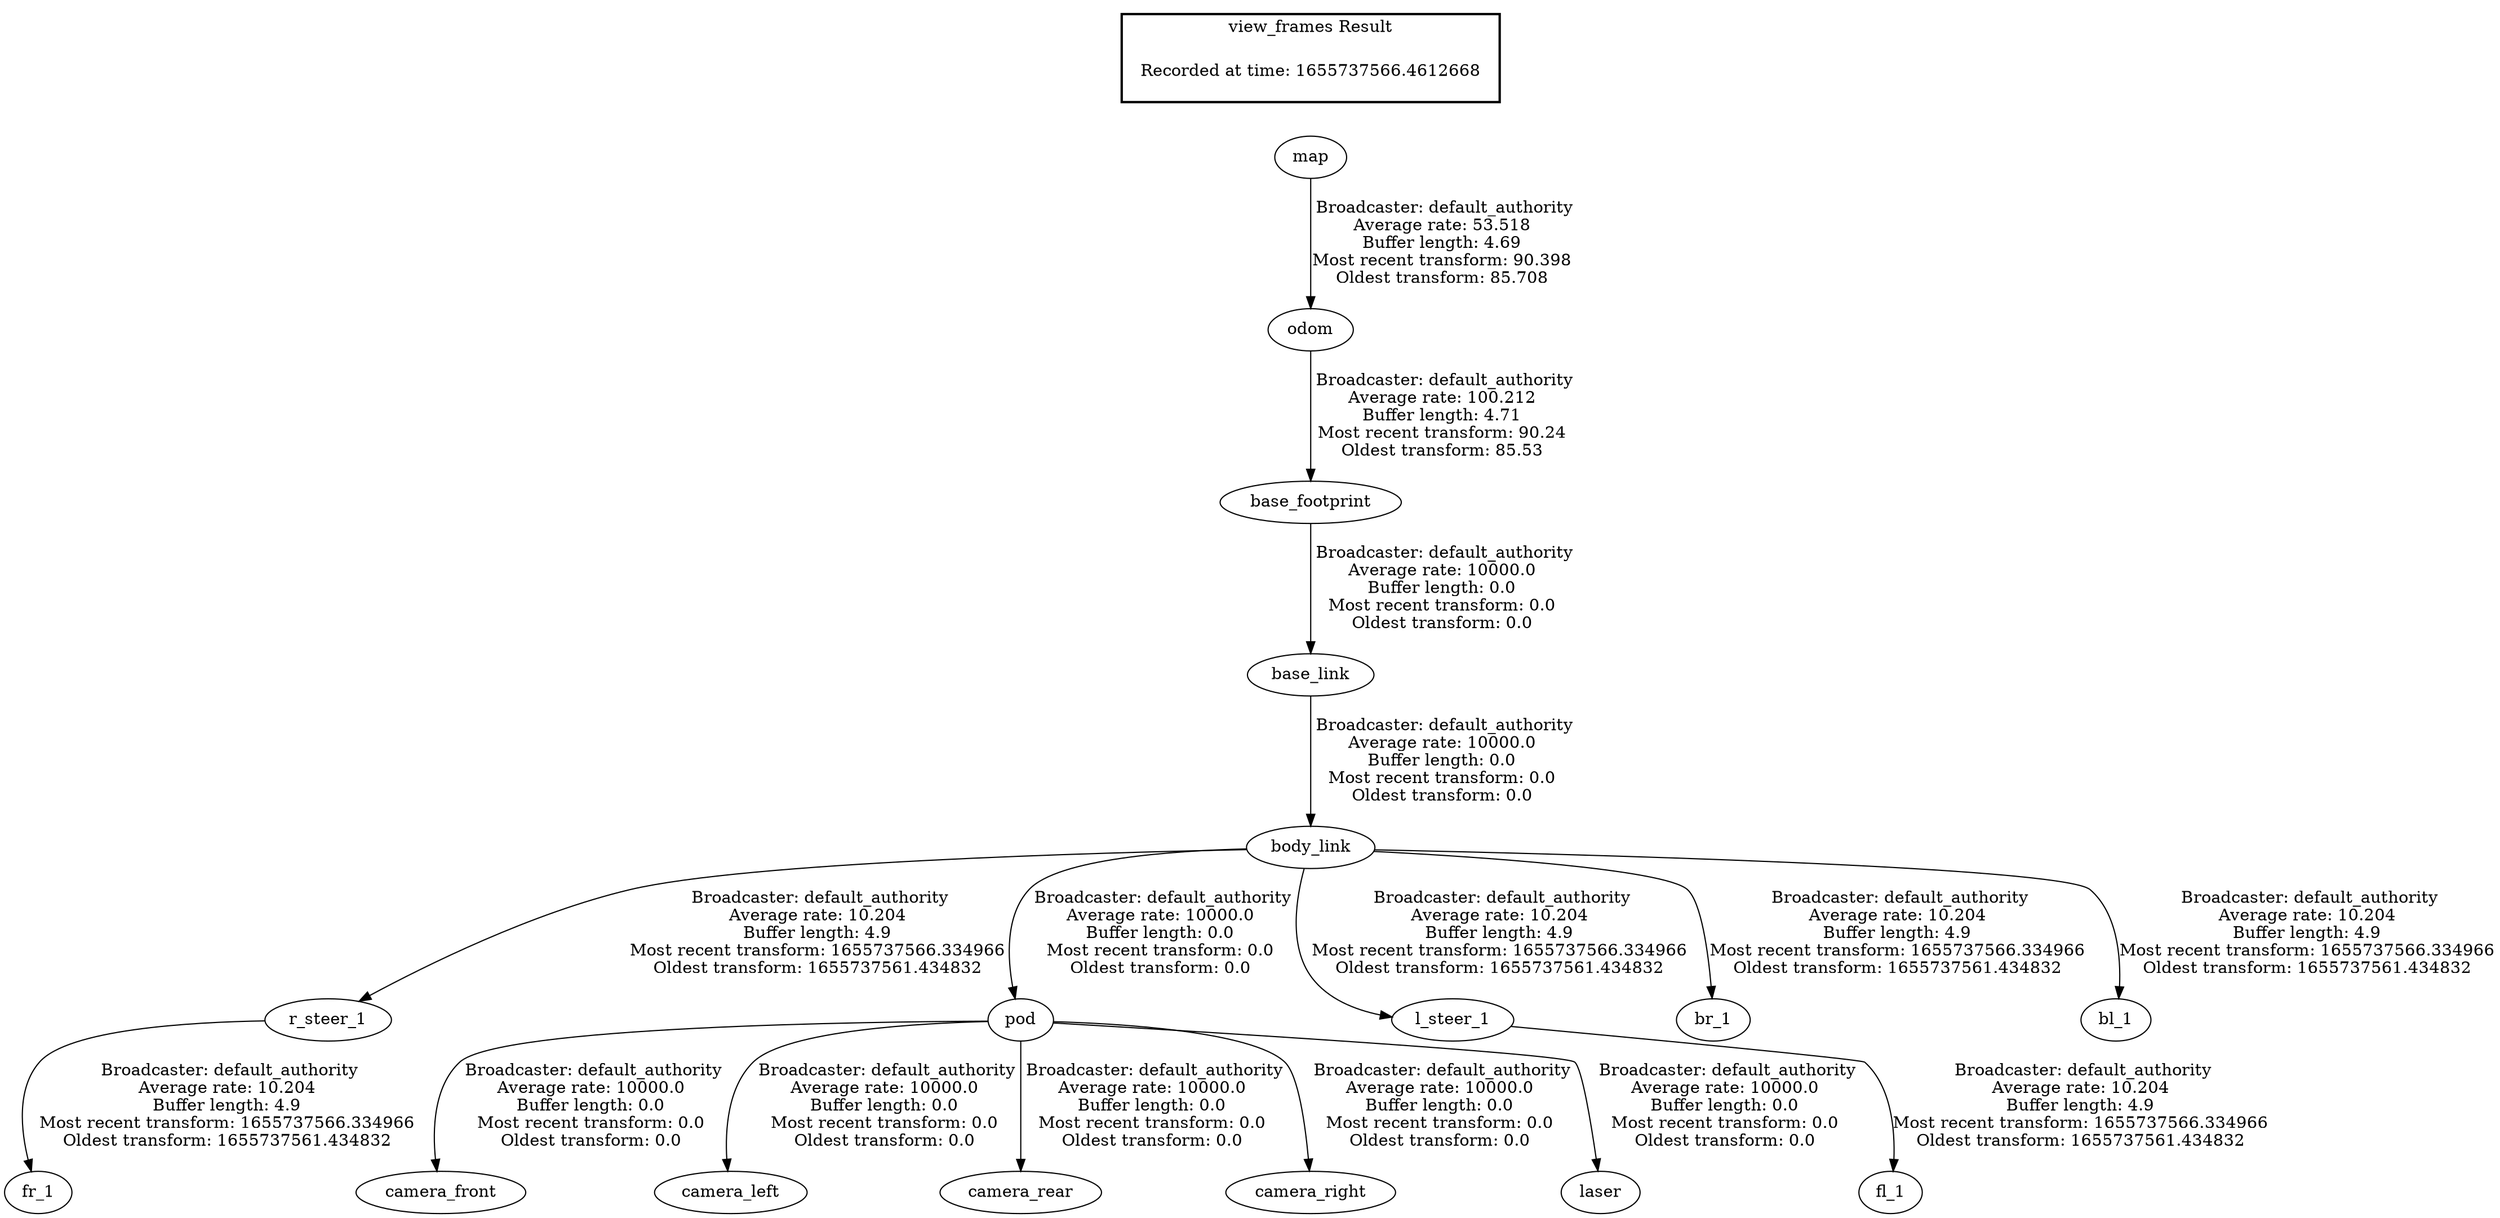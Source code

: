 digraph G {
"r_steer_1" -> "fr_1"[label=" Broadcaster: default_authority\nAverage rate: 10.204\nBuffer length: 4.9\nMost recent transform: 1655737566.334966\nOldest transform: 1655737561.434832\n"];
"odom" -> "base_footprint"[label=" Broadcaster: default_authority\nAverage rate: 100.212\nBuffer length: 4.71\nMost recent transform: 90.24\nOldest transform: 85.53\n"];
"base_link" -> "body_link"[label=" Broadcaster: default_authority\nAverage rate: 10000.0\nBuffer length: 0.0\nMost recent transform: 0.0\nOldest transform: 0.0\n"];
"base_footprint" -> "base_link"[label=" Broadcaster: default_authority\nAverage rate: 10000.0\nBuffer length: 0.0\nMost recent transform: 0.0\nOldest transform: 0.0\n"];
"pod" -> "camera_front"[label=" Broadcaster: default_authority\nAverage rate: 10000.0\nBuffer length: 0.0\nMost recent transform: 0.0\nOldest transform: 0.0\n"];
"body_link" -> "pod"[label=" Broadcaster: default_authority\nAverage rate: 10000.0\nBuffer length: 0.0\nMost recent transform: 0.0\nOldest transform: 0.0\n"];
"pod" -> "camera_left"[label=" Broadcaster: default_authority\nAverage rate: 10000.0\nBuffer length: 0.0\nMost recent transform: 0.0\nOldest transform: 0.0\n"];
"pod" -> "camera_rear"[label=" Broadcaster: default_authority\nAverage rate: 10000.0\nBuffer length: 0.0\nMost recent transform: 0.0\nOldest transform: 0.0\n"];
"pod" -> "camera_right"[label=" Broadcaster: default_authority\nAverage rate: 10000.0\nBuffer length: 0.0\nMost recent transform: 0.0\nOldest transform: 0.0\n"];
"pod" -> "laser"[label=" Broadcaster: default_authority\nAverage rate: 10000.0\nBuffer length: 0.0\nMost recent transform: 0.0\nOldest transform: 0.0\n"];
"l_steer_1" -> "fl_1"[label=" Broadcaster: default_authority\nAverage rate: 10.204\nBuffer length: 4.9\nMost recent transform: 1655737566.334966\nOldest transform: 1655737561.434832\n"];
"body_link" -> "br_1"[label=" Broadcaster: default_authority\nAverage rate: 10.204\nBuffer length: 4.9\nMost recent transform: 1655737566.334966\nOldest transform: 1655737561.434832\n"];
"body_link" -> "bl_1"[label=" Broadcaster: default_authority\nAverage rate: 10.204\nBuffer length: 4.9\nMost recent transform: 1655737566.334966\nOldest transform: 1655737561.434832\n"];
"body_link" -> "r_steer_1"[label=" Broadcaster: default_authority\nAverage rate: 10.204\nBuffer length: 4.9\nMost recent transform: 1655737566.334966\nOldest transform: 1655737561.434832\n"];
"body_link" -> "l_steer_1"[label=" Broadcaster: default_authority\nAverage rate: 10.204\nBuffer length: 4.9\nMost recent transform: 1655737566.334966\nOldest transform: 1655737561.434832\n"];
"map" -> "odom"[label=" Broadcaster: default_authority\nAverage rate: 53.518\nBuffer length: 4.69\nMost recent transform: 90.398\nOldest transform: 85.708\n"];
edge [style=invis];
 subgraph cluster_legend { style=bold; color=black; label ="view_frames Result";
"Recorded at time: 1655737566.4612668"[ shape=plaintext ] ;
}->"map";
}
